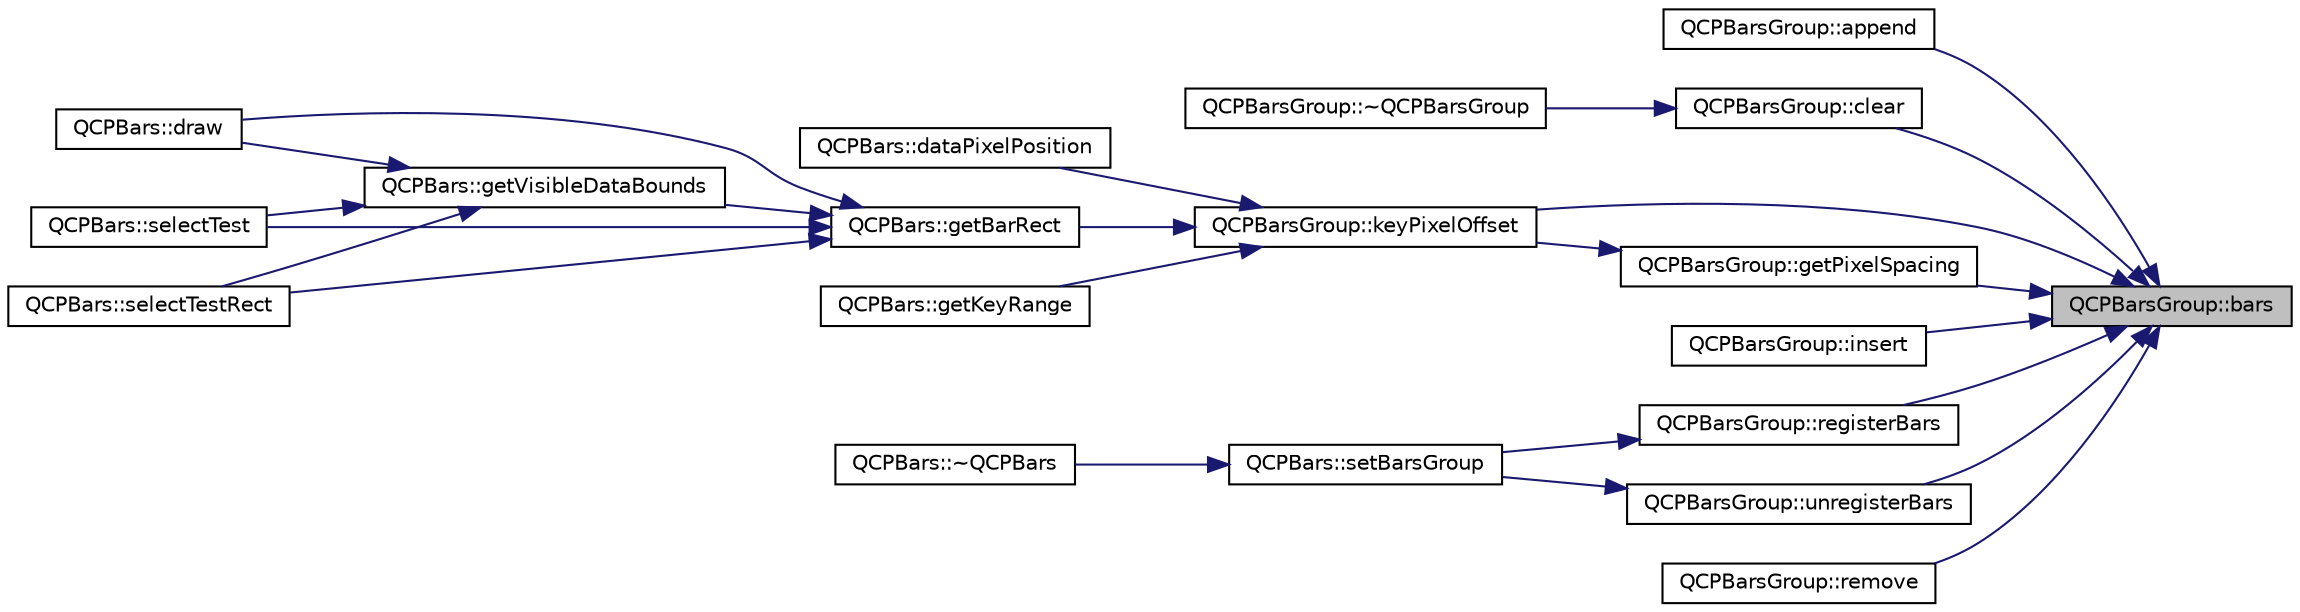 digraph "QCPBarsGroup::bars"
{
 // LATEX_PDF_SIZE
  edge [fontname="Helvetica",fontsize="10",labelfontname="Helvetica",labelfontsize="10"];
  node [fontname="Helvetica",fontsize="10",shape=record];
  rankdir="RL";
  Node1 [label="QCPBarsGroup::bars",height=0.2,width=0.4,color="black", fillcolor="grey75", style="filled", fontcolor="black",tooltip=" "];
  Node1 -> Node2 [dir="back",color="midnightblue",fontsize="10",style="solid",fontname="Helvetica"];
  Node2 [label="QCPBarsGroup::append",height=0.2,width=0.4,color="black", fillcolor="white", style="filled",URL="$classQCPBarsGroup.html#a809ed63cc4ff7cd5b0b8c96b470163d3",tooltip=" "];
  Node1 -> Node3 [dir="back",color="midnightblue",fontsize="10",style="solid",fontname="Helvetica"];
  Node3 [label="QCPBarsGroup::clear",height=0.2,width=0.4,color="black", fillcolor="white", style="filled",URL="$classQCPBarsGroup.html#a3ddf23928c6cd89530bd34ab7ba7b177",tooltip=" "];
  Node3 -> Node4 [dir="back",color="midnightblue",fontsize="10",style="solid",fontname="Helvetica"];
  Node4 [label="QCPBarsGroup::~QCPBarsGroup",height=0.2,width=0.4,color="black", fillcolor="white", style="filled",URL="$classQCPBarsGroup.html#adb9475bcb6a5f18c8918e17d939d8dbd",tooltip=" "];
  Node1 -> Node5 [dir="back",color="midnightblue",fontsize="10",style="solid",fontname="Helvetica"];
  Node5 [label="QCPBarsGroup::getPixelSpacing",height=0.2,width=0.4,color="black", fillcolor="white", style="filled",URL="$classQCPBarsGroup.html#a0beccd41bc3841a4c5b284823bc7d2de",tooltip=" "];
  Node5 -> Node6 [dir="back",color="midnightblue",fontsize="10",style="solid",fontname="Helvetica"];
  Node6 [label="QCPBarsGroup::keyPixelOffset",height=0.2,width=0.4,color="black", fillcolor="white", style="filled",URL="$classQCPBarsGroup.html#a8e2ca6002e7bab49670144d048a2bcc9",tooltip=" "];
  Node6 -> Node7 [dir="back",color="midnightblue",fontsize="10",style="solid",fontname="Helvetica"];
  Node7 [label="QCPBars::dataPixelPosition",height=0.2,width=0.4,color="black", fillcolor="white", style="filled",URL="$classQCPBars.html#a55cdaf565cd3384158d1f7f89533bc2d",tooltip=" "];
  Node6 -> Node8 [dir="back",color="midnightblue",fontsize="10",style="solid",fontname="Helvetica"];
  Node8 [label="QCPBars::getBarRect",height=0.2,width=0.4,color="black", fillcolor="white", style="filled",URL="$classQCPBars.html#a01b87e38e5d5089d214646d2af7896ea",tooltip=" "];
  Node8 -> Node9 [dir="back",color="midnightblue",fontsize="10",style="solid",fontname="Helvetica"];
  Node9 [label="QCPBars::draw",height=0.2,width=0.4,color="black", fillcolor="white", style="filled",URL="$classQCPBars.html#aa267c20650d55084c3f47cb2f8fac9dc",tooltip=" "];
  Node8 -> Node10 [dir="back",color="midnightblue",fontsize="10",style="solid",fontname="Helvetica"];
  Node10 [label="QCPBars::getVisibleDataBounds",height=0.2,width=0.4,color="black", fillcolor="white", style="filled",URL="$classQCPBars.html#ac8b6b514a665a7bff4fb080413ba996a",tooltip=" "];
  Node10 -> Node9 [dir="back",color="midnightblue",fontsize="10",style="solid",fontname="Helvetica"];
  Node10 -> Node11 [dir="back",color="midnightblue",fontsize="10",style="solid",fontname="Helvetica"];
  Node11 [label="QCPBars::selectTest",height=0.2,width=0.4,color="black", fillcolor="white", style="filled",URL="$classQCPBars.html#ae490d8589b7e5f5d7e2e5ee88ce3e6c2",tooltip=" "];
  Node10 -> Node12 [dir="back",color="midnightblue",fontsize="10",style="solid",fontname="Helvetica"];
  Node12 [label="QCPBars::selectTestRect",height=0.2,width=0.4,color="black", fillcolor="white", style="filled",URL="$classQCPBars.html#ab03bb6125c3e983b89d694f75ce6b3d5",tooltip=" "];
  Node8 -> Node11 [dir="back",color="midnightblue",fontsize="10",style="solid",fontname="Helvetica"];
  Node8 -> Node12 [dir="back",color="midnightblue",fontsize="10",style="solid",fontname="Helvetica"];
  Node6 -> Node13 [dir="back",color="midnightblue",fontsize="10",style="solid",fontname="Helvetica"];
  Node13 [label="QCPBars::getKeyRange",height=0.2,width=0.4,color="black", fillcolor="white", style="filled",URL="$classQCPBars.html#ac5a3854774d9d9cd129b1eae1426de2d",tooltip=" "];
  Node1 -> Node14 [dir="back",color="midnightblue",fontsize="10",style="solid",fontname="Helvetica"];
  Node14 [label="QCPBarsGroup::insert",height=0.2,width=0.4,color="black", fillcolor="white", style="filled",URL="$classQCPBarsGroup.html#a309a5f7233db189f3ea9c2d04ece6c13",tooltip=" "];
  Node1 -> Node6 [dir="back",color="midnightblue",fontsize="10",style="solid",fontname="Helvetica"];
  Node1 -> Node15 [dir="back",color="midnightblue",fontsize="10",style="solid",fontname="Helvetica"];
  Node15 [label="QCPBarsGroup::registerBars",height=0.2,width=0.4,color="black", fillcolor="white", style="filled",URL="$classQCPBarsGroup.html#a7b00514f19ad58d0bb3fd5246a67fae2",tooltip=" "];
  Node15 -> Node16 [dir="back",color="midnightblue",fontsize="10",style="solid",fontname="Helvetica"];
  Node16 [label="QCPBars::setBarsGroup",height=0.2,width=0.4,color="black", fillcolor="white", style="filled",URL="$classQCPBars.html#aedd1709061f0b307c47ddb45e172ef9a",tooltip=" "];
  Node16 -> Node17 [dir="back",color="midnightblue",fontsize="10",style="solid",fontname="Helvetica"];
  Node17 [label="QCPBars::~QCPBars",height=0.2,width=0.4,color="black", fillcolor="white", style="filled",URL="$classQCPBars.html#a7cfc40a41ce0a2bce71cfb34f30886ac",tooltip=" "];
  Node1 -> Node18 [dir="back",color="midnightblue",fontsize="10",style="solid",fontname="Helvetica"];
  Node18 [label="QCPBarsGroup::remove",height=0.2,width=0.4,color="black", fillcolor="white", style="filled",URL="$classQCPBarsGroup.html#a215e28a5944f1159013a0e19169220e7",tooltip=" "];
  Node1 -> Node19 [dir="back",color="midnightblue",fontsize="10",style="solid",fontname="Helvetica"];
  Node19 [label="QCPBarsGroup::unregisterBars",height=0.2,width=0.4,color="black", fillcolor="white", style="filled",URL="$classQCPBarsGroup.html#ac7073cdd7b1a40c6cb4b5f908145f8c4",tooltip=" "];
  Node19 -> Node16 [dir="back",color="midnightblue",fontsize="10",style="solid",fontname="Helvetica"];
}
